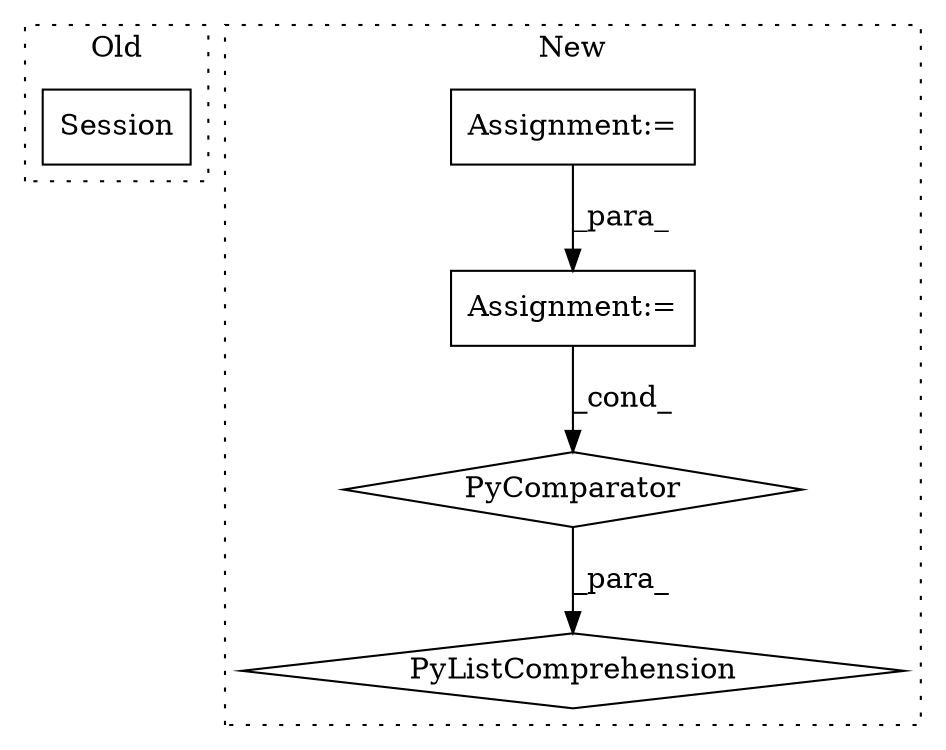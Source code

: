 digraph G {
subgraph cluster0 {
1 [label="Session" a="32" s="1537" l="9" shape="box"];
label = "Old";
style="dotted";
}
subgraph cluster1 {
2 [label="PyComparator" a="113" s="2394" l="31" shape="diamond"];
3 [label="PyListComprehension" a="109" s="2281" l="152" shape="diamond"];
4 [label="Assignment:=" a="7" s="2004" l="1" shape="box"];
5 [label="Assignment:=" a="7" s="2223" l="1" shape="box"];
label = "New";
style="dotted";
}
2 -> 3 [label="_para_"];
4 -> 5 [label="_para_"];
5 -> 2 [label="_cond_"];
}